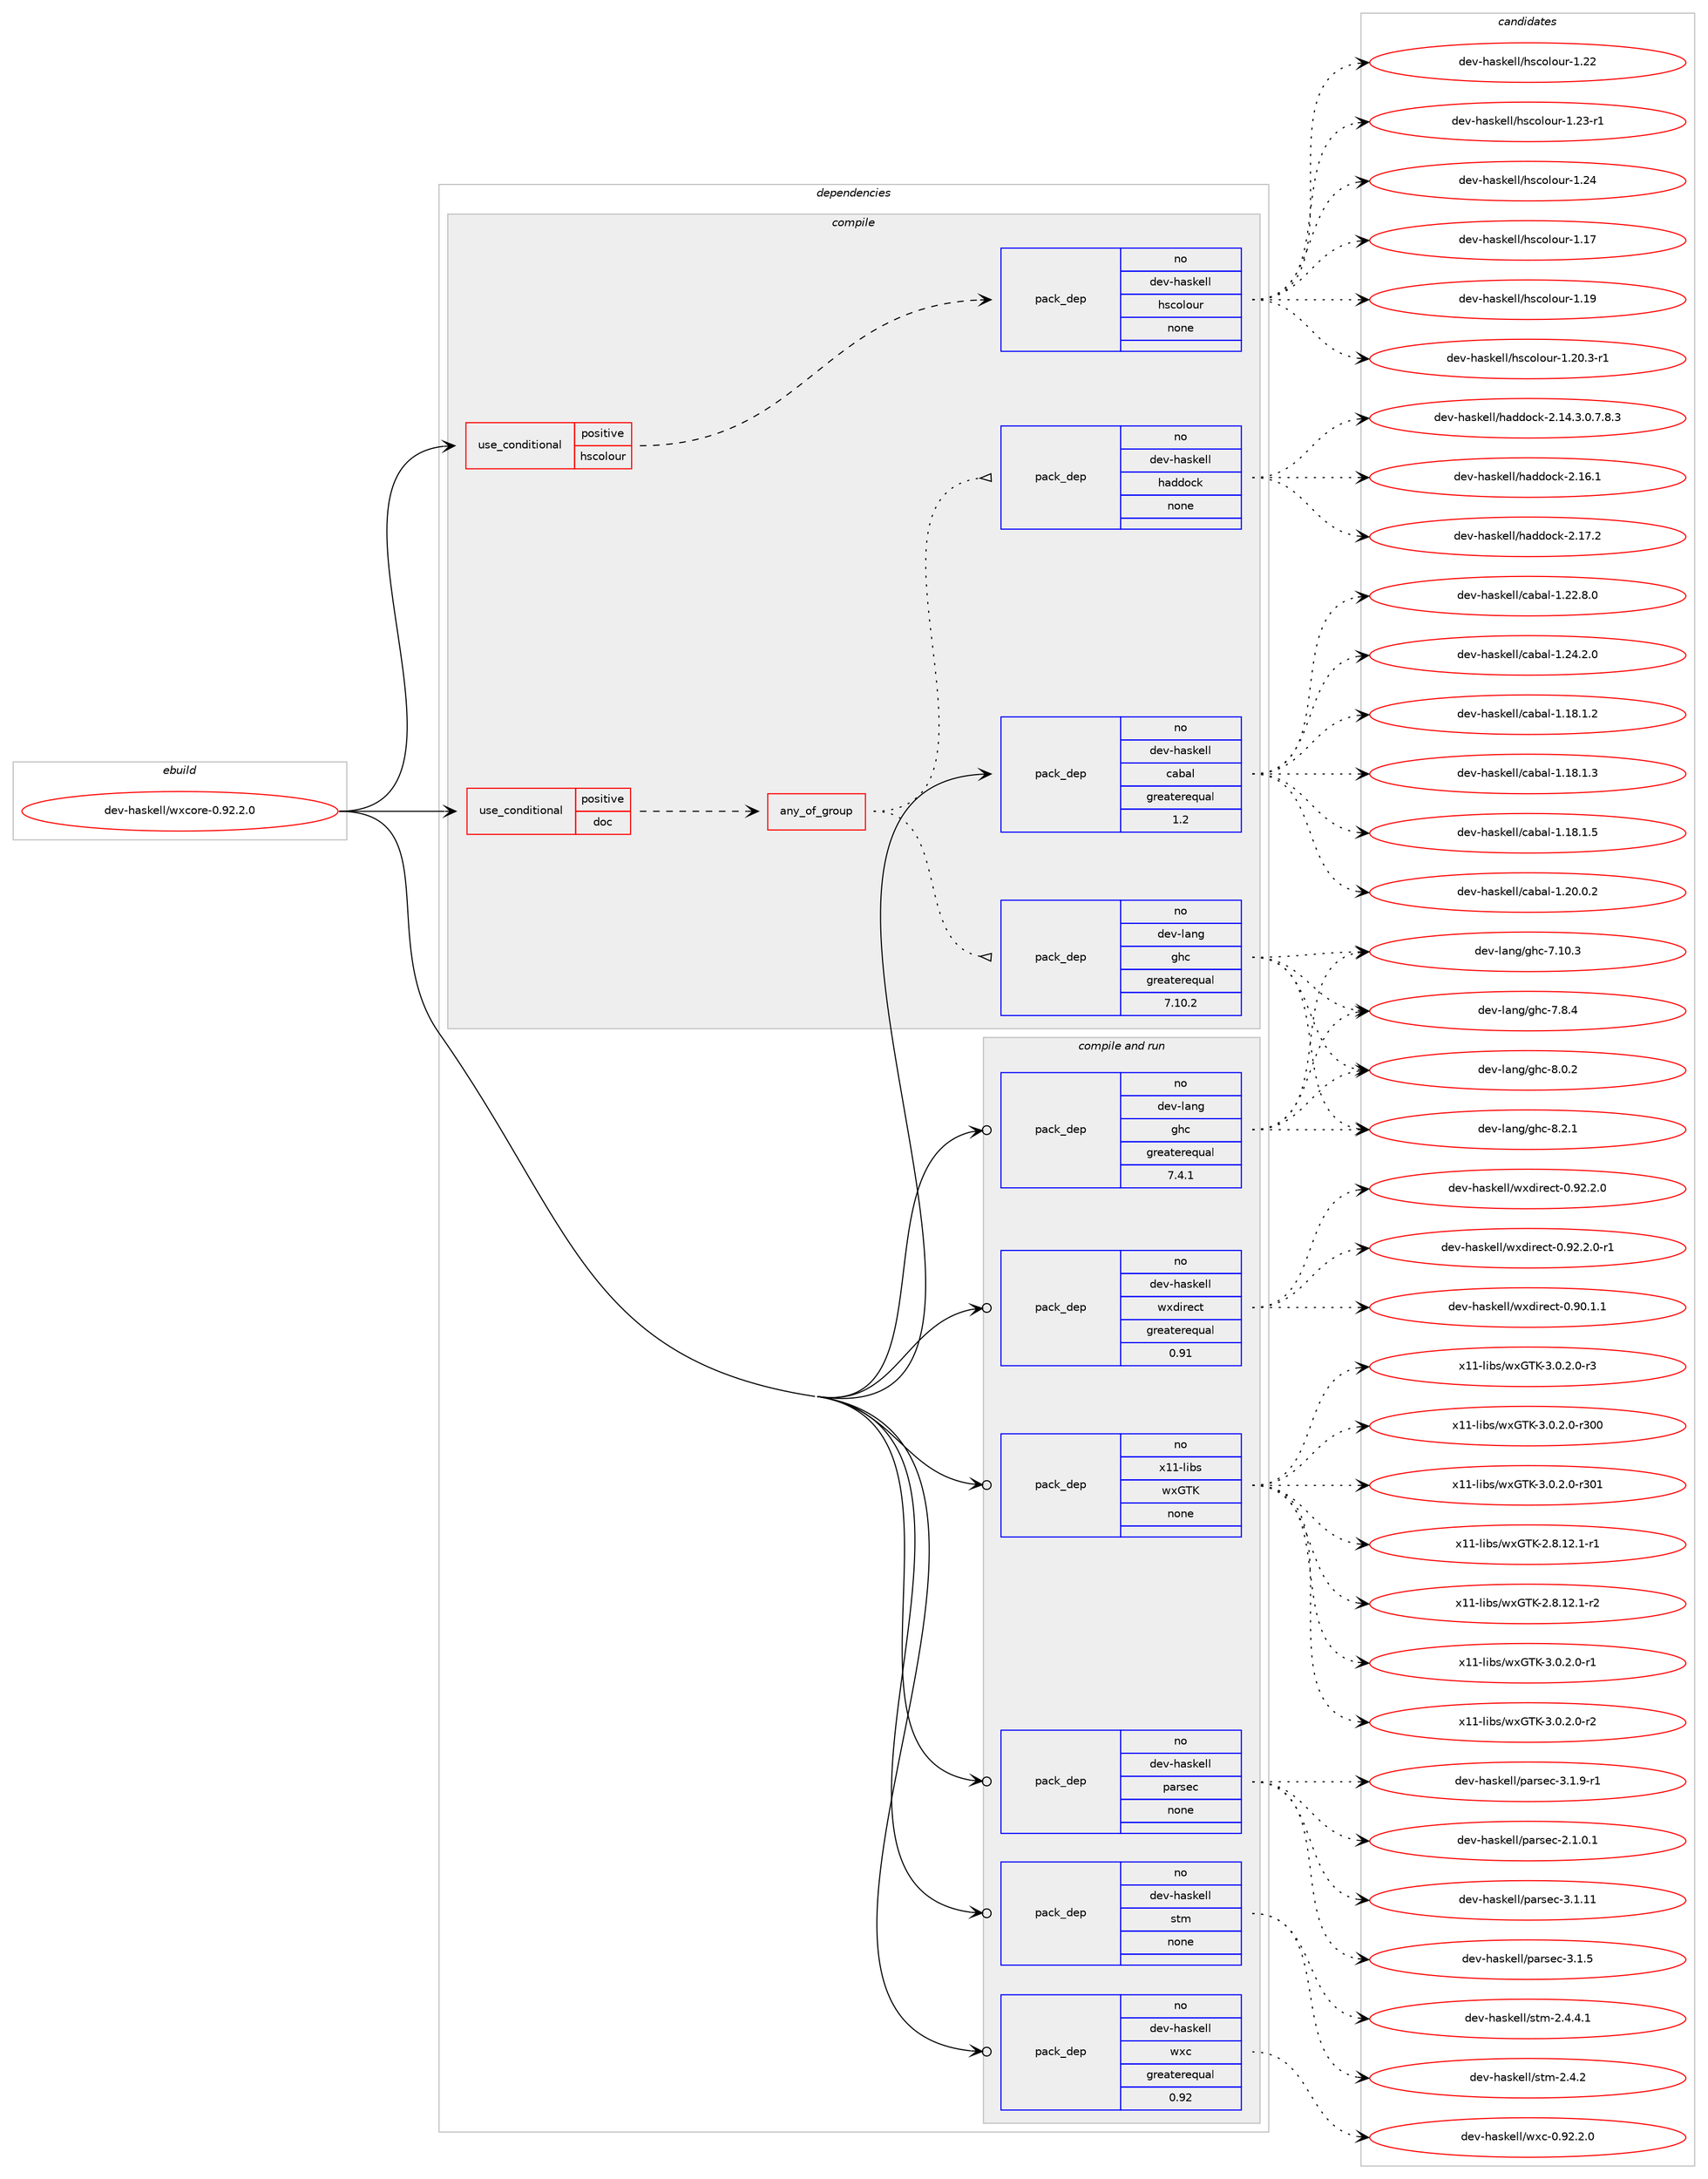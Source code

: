 digraph prolog {

# *************
# Graph options
# *************

newrank=true;
concentrate=true;
compound=true;
graph [rankdir=LR,fontname=Helvetica,fontsize=10,ranksep=1.5];#, ranksep=2.5, nodesep=0.2];
edge  [arrowhead=vee];
node  [fontname=Helvetica,fontsize=10];

# **********
# The ebuild
# **********

subgraph cluster_leftcol {
color=gray;
rank=same;
label=<<i>ebuild</i>>;
id [label="dev-haskell/wxcore-0.92.2.0", color=red, width=4, href="../dev-haskell/wxcore-0.92.2.0.svg"];
}

# ****************
# The dependencies
# ****************

subgraph cluster_midcol {
color=gray;
label=<<i>dependencies</i>>;
subgraph cluster_compile {
fillcolor="#eeeeee";
style=filled;
label=<<i>compile</i>>;
subgraph cond21381 {
dependency96007 [label=<<TABLE BORDER="0" CELLBORDER="1" CELLSPACING="0" CELLPADDING="4"><TR><TD ROWSPAN="3" CELLPADDING="10">use_conditional</TD></TR><TR><TD>positive</TD></TR><TR><TD>doc</TD></TR></TABLE>>, shape=none, color=red];
subgraph any2898 {
dependency96008 [label=<<TABLE BORDER="0" CELLBORDER="1" CELLSPACING="0" CELLPADDING="4"><TR><TD CELLPADDING="10">any_of_group</TD></TR></TABLE>>, shape=none, color=red];subgraph pack71698 {
dependency96009 [label=<<TABLE BORDER="0" CELLBORDER="1" CELLSPACING="0" CELLPADDING="4" WIDTH="220"><TR><TD ROWSPAN="6" CELLPADDING="30">pack_dep</TD></TR><TR><TD WIDTH="110">no</TD></TR><TR><TD>dev-haskell</TD></TR><TR><TD>haddock</TD></TR><TR><TD>none</TD></TR><TR><TD></TD></TR></TABLE>>, shape=none, color=blue];
}
dependency96008:e -> dependency96009:w [weight=20,style="dotted",arrowhead="oinv"];
subgraph pack71699 {
dependency96010 [label=<<TABLE BORDER="0" CELLBORDER="1" CELLSPACING="0" CELLPADDING="4" WIDTH="220"><TR><TD ROWSPAN="6" CELLPADDING="30">pack_dep</TD></TR><TR><TD WIDTH="110">no</TD></TR><TR><TD>dev-lang</TD></TR><TR><TD>ghc</TD></TR><TR><TD>greaterequal</TD></TR><TR><TD>7.10.2</TD></TR></TABLE>>, shape=none, color=blue];
}
dependency96008:e -> dependency96010:w [weight=20,style="dotted",arrowhead="oinv"];
}
dependency96007:e -> dependency96008:w [weight=20,style="dashed",arrowhead="vee"];
}
id:e -> dependency96007:w [weight=20,style="solid",arrowhead="vee"];
subgraph cond21382 {
dependency96011 [label=<<TABLE BORDER="0" CELLBORDER="1" CELLSPACING="0" CELLPADDING="4"><TR><TD ROWSPAN="3" CELLPADDING="10">use_conditional</TD></TR><TR><TD>positive</TD></TR><TR><TD>hscolour</TD></TR></TABLE>>, shape=none, color=red];
subgraph pack71700 {
dependency96012 [label=<<TABLE BORDER="0" CELLBORDER="1" CELLSPACING="0" CELLPADDING="4" WIDTH="220"><TR><TD ROWSPAN="6" CELLPADDING="30">pack_dep</TD></TR><TR><TD WIDTH="110">no</TD></TR><TR><TD>dev-haskell</TD></TR><TR><TD>hscolour</TD></TR><TR><TD>none</TD></TR><TR><TD></TD></TR></TABLE>>, shape=none, color=blue];
}
dependency96011:e -> dependency96012:w [weight=20,style="dashed",arrowhead="vee"];
}
id:e -> dependency96011:w [weight=20,style="solid",arrowhead="vee"];
subgraph pack71701 {
dependency96013 [label=<<TABLE BORDER="0" CELLBORDER="1" CELLSPACING="0" CELLPADDING="4" WIDTH="220"><TR><TD ROWSPAN="6" CELLPADDING="30">pack_dep</TD></TR><TR><TD WIDTH="110">no</TD></TR><TR><TD>dev-haskell</TD></TR><TR><TD>cabal</TD></TR><TR><TD>greaterequal</TD></TR><TR><TD>1.2</TD></TR></TABLE>>, shape=none, color=blue];
}
id:e -> dependency96013:w [weight=20,style="solid",arrowhead="vee"];
}
subgraph cluster_compileandrun {
fillcolor="#eeeeee";
style=filled;
label=<<i>compile and run</i>>;
subgraph pack71702 {
dependency96014 [label=<<TABLE BORDER="0" CELLBORDER="1" CELLSPACING="0" CELLPADDING="4" WIDTH="220"><TR><TD ROWSPAN="6" CELLPADDING="30">pack_dep</TD></TR><TR><TD WIDTH="110">no</TD></TR><TR><TD>dev-haskell</TD></TR><TR><TD>parsec</TD></TR><TR><TD>none</TD></TR><TR><TD></TD></TR></TABLE>>, shape=none, color=blue];
}
id:e -> dependency96014:w [weight=20,style="solid",arrowhead="odotvee"];
subgraph pack71703 {
dependency96015 [label=<<TABLE BORDER="0" CELLBORDER="1" CELLSPACING="0" CELLPADDING="4" WIDTH="220"><TR><TD ROWSPAN="6" CELLPADDING="30">pack_dep</TD></TR><TR><TD WIDTH="110">no</TD></TR><TR><TD>dev-haskell</TD></TR><TR><TD>stm</TD></TR><TR><TD>none</TD></TR><TR><TD></TD></TR></TABLE>>, shape=none, color=blue];
}
id:e -> dependency96015:w [weight=20,style="solid",arrowhead="odotvee"];
subgraph pack71704 {
dependency96016 [label=<<TABLE BORDER="0" CELLBORDER="1" CELLSPACING="0" CELLPADDING="4" WIDTH="220"><TR><TD ROWSPAN="6" CELLPADDING="30">pack_dep</TD></TR><TR><TD WIDTH="110">no</TD></TR><TR><TD>dev-haskell</TD></TR><TR><TD>wxc</TD></TR><TR><TD>greaterequal</TD></TR><TR><TD>0.92</TD></TR></TABLE>>, shape=none, color=blue];
}
id:e -> dependency96016:w [weight=20,style="solid",arrowhead="odotvee"];
subgraph pack71705 {
dependency96017 [label=<<TABLE BORDER="0" CELLBORDER="1" CELLSPACING="0" CELLPADDING="4" WIDTH="220"><TR><TD ROWSPAN="6" CELLPADDING="30">pack_dep</TD></TR><TR><TD WIDTH="110">no</TD></TR><TR><TD>dev-haskell</TD></TR><TR><TD>wxdirect</TD></TR><TR><TD>greaterequal</TD></TR><TR><TD>0.91</TD></TR></TABLE>>, shape=none, color=blue];
}
id:e -> dependency96017:w [weight=20,style="solid",arrowhead="odotvee"];
subgraph pack71706 {
dependency96018 [label=<<TABLE BORDER="0" CELLBORDER="1" CELLSPACING="0" CELLPADDING="4" WIDTH="220"><TR><TD ROWSPAN="6" CELLPADDING="30">pack_dep</TD></TR><TR><TD WIDTH="110">no</TD></TR><TR><TD>dev-lang</TD></TR><TR><TD>ghc</TD></TR><TR><TD>greaterequal</TD></TR><TR><TD>7.4.1</TD></TR></TABLE>>, shape=none, color=blue];
}
id:e -> dependency96018:w [weight=20,style="solid",arrowhead="odotvee"];
subgraph pack71707 {
dependency96019 [label=<<TABLE BORDER="0" CELLBORDER="1" CELLSPACING="0" CELLPADDING="4" WIDTH="220"><TR><TD ROWSPAN="6" CELLPADDING="30">pack_dep</TD></TR><TR><TD WIDTH="110">no</TD></TR><TR><TD>x11-libs</TD></TR><TR><TD>wxGTK</TD></TR><TR><TD>none</TD></TR><TR><TD></TD></TR></TABLE>>, shape=none, color=blue];
}
id:e -> dependency96019:w [weight=20,style="solid",arrowhead="odotvee"];
}
subgraph cluster_run {
fillcolor="#eeeeee";
style=filled;
label=<<i>run</i>>;
}
}

# **************
# The candidates
# **************

subgraph cluster_choices {
rank=same;
color=gray;
label=<<i>candidates</i>>;

subgraph choice71698 {
color=black;
nodesep=1;
choice1001011184510497115107101108108471049710010011199107455046495246514648465546564651 [label="dev-haskell/haddock-2.14.3.0.7.8.3", color=red, width=4,href="../dev-haskell/haddock-2.14.3.0.7.8.3.svg"];
choice100101118451049711510710110810847104971001001119910745504649544649 [label="dev-haskell/haddock-2.16.1", color=red, width=4,href="../dev-haskell/haddock-2.16.1.svg"];
choice100101118451049711510710110810847104971001001119910745504649554650 [label="dev-haskell/haddock-2.17.2", color=red, width=4,href="../dev-haskell/haddock-2.17.2.svg"];
dependency96009:e -> choice1001011184510497115107101108108471049710010011199107455046495246514648465546564651:w [style=dotted,weight="100"];
dependency96009:e -> choice100101118451049711510710110810847104971001001119910745504649544649:w [style=dotted,weight="100"];
dependency96009:e -> choice100101118451049711510710110810847104971001001119910745504649554650:w [style=dotted,weight="100"];
}
subgraph choice71699 {
color=black;
nodesep=1;
choice1001011184510897110103471031049945554649484651 [label="dev-lang/ghc-7.10.3", color=red, width=4,href="../dev-lang/ghc-7.10.3.svg"];
choice10010111845108971101034710310499455546564652 [label="dev-lang/ghc-7.8.4", color=red, width=4,href="../dev-lang/ghc-7.8.4.svg"];
choice10010111845108971101034710310499455646484650 [label="dev-lang/ghc-8.0.2", color=red, width=4,href="../dev-lang/ghc-8.0.2.svg"];
choice10010111845108971101034710310499455646504649 [label="dev-lang/ghc-8.2.1", color=red, width=4,href="../dev-lang/ghc-8.2.1.svg"];
dependency96010:e -> choice1001011184510897110103471031049945554649484651:w [style=dotted,weight="100"];
dependency96010:e -> choice10010111845108971101034710310499455546564652:w [style=dotted,weight="100"];
dependency96010:e -> choice10010111845108971101034710310499455646484650:w [style=dotted,weight="100"];
dependency96010:e -> choice10010111845108971101034710310499455646504649:w [style=dotted,weight="100"];
}
subgraph choice71700 {
color=black;
nodesep=1;
choice100101118451049711510710110810847104115991111081111171144549464955 [label="dev-haskell/hscolour-1.17", color=red, width=4,href="../dev-haskell/hscolour-1.17.svg"];
choice100101118451049711510710110810847104115991111081111171144549464957 [label="dev-haskell/hscolour-1.19", color=red, width=4,href="../dev-haskell/hscolour-1.19.svg"];
choice10010111845104971151071011081084710411599111108111117114454946504846514511449 [label="dev-haskell/hscolour-1.20.3-r1", color=red, width=4,href="../dev-haskell/hscolour-1.20.3-r1.svg"];
choice100101118451049711510710110810847104115991111081111171144549465050 [label="dev-haskell/hscolour-1.22", color=red, width=4,href="../dev-haskell/hscolour-1.22.svg"];
choice1001011184510497115107101108108471041159911110811111711445494650514511449 [label="dev-haskell/hscolour-1.23-r1", color=red, width=4,href="../dev-haskell/hscolour-1.23-r1.svg"];
choice100101118451049711510710110810847104115991111081111171144549465052 [label="dev-haskell/hscolour-1.24", color=red, width=4,href="../dev-haskell/hscolour-1.24.svg"];
dependency96012:e -> choice100101118451049711510710110810847104115991111081111171144549464955:w [style=dotted,weight="100"];
dependency96012:e -> choice100101118451049711510710110810847104115991111081111171144549464957:w [style=dotted,weight="100"];
dependency96012:e -> choice10010111845104971151071011081084710411599111108111117114454946504846514511449:w [style=dotted,weight="100"];
dependency96012:e -> choice100101118451049711510710110810847104115991111081111171144549465050:w [style=dotted,weight="100"];
dependency96012:e -> choice1001011184510497115107101108108471041159911110811111711445494650514511449:w [style=dotted,weight="100"];
dependency96012:e -> choice100101118451049711510710110810847104115991111081111171144549465052:w [style=dotted,weight="100"];
}
subgraph choice71701 {
color=black;
nodesep=1;
choice10010111845104971151071011081084799979897108454946495646494650 [label="dev-haskell/cabal-1.18.1.2", color=red, width=4,href="../dev-haskell/cabal-1.18.1.2.svg"];
choice10010111845104971151071011081084799979897108454946495646494651 [label="dev-haskell/cabal-1.18.1.3", color=red, width=4,href="../dev-haskell/cabal-1.18.1.3.svg"];
choice10010111845104971151071011081084799979897108454946495646494653 [label="dev-haskell/cabal-1.18.1.5", color=red, width=4,href="../dev-haskell/cabal-1.18.1.5.svg"];
choice10010111845104971151071011081084799979897108454946504846484650 [label="dev-haskell/cabal-1.20.0.2", color=red, width=4,href="../dev-haskell/cabal-1.20.0.2.svg"];
choice10010111845104971151071011081084799979897108454946505046564648 [label="dev-haskell/cabal-1.22.8.0", color=red, width=4,href="../dev-haskell/cabal-1.22.8.0.svg"];
choice10010111845104971151071011081084799979897108454946505246504648 [label="dev-haskell/cabal-1.24.2.0", color=red, width=4,href="../dev-haskell/cabal-1.24.2.0.svg"];
dependency96013:e -> choice10010111845104971151071011081084799979897108454946495646494650:w [style=dotted,weight="100"];
dependency96013:e -> choice10010111845104971151071011081084799979897108454946495646494651:w [style=dotted,weight="100"];
dependency96013:e -> choice10010111845104971151071011081084799979897108454946495646494653:w [style=dotted,weight="100"];
dependency96013:e -> choice10010111845104971151071011081084799979897108454946504846484650:w [style=dotted,weight="100"];
dependency96013:e -> choice10010111845104971151071011081084799979897108454946505046564648:w [style=dotted,weight="100"];
dependency96013:e -> choice10010111845104971151071011081084799979897108454946505246504648:w [style=dotted,weight="100"];
}
subgraph choice71702 {
color=black;
nodesep=1;
choice10010111845104971151071011081084711297114115101994550464946484649 [label="dev-haskell/parsec-2.1.0.1", color=red, width=4,href="../dev-haskell/parsec-2.1.0.1.svg"];
choice100101118451049711510710110810847112971141151019945514649464949 [label="dev-haskell/parsec-3.1.11", color=red, width=4,href="../dev-haskell/parsec-3.1.11.svg"];
choice1001011184510497115107101108108471129711411510199455146494653 [label="dev-haskell/parsec-3.1.5", color=red, width=4,href="../dev-haskell/parsec-3.1.5.svg"];
choice10010111845104971151071011081084711297114115101994551464946574511449 [label="dev-haskell/parsec-3.1.9-r1", color=red, width=4,href="../dev-haskell/parsec-3.1.9-r1.svg"];
dependency96014:e -> choice10010111845104971151071011081084711297114115101994550464946484649:w [style=dotted,weight="100"];
dependency96014:e -> choice100101118451049711510710110810847112971141151019945514649464949:w [style=dotted,weight="100"];
dependency96014:e -> choice1001011184510497115107101108108471129711411510199455146494653:w [style=dotted,weight="100"];
dependency96014:e -> choice10010111845104971151071011081084711297114115101994551464946574511449:w [style=dotted,weight="100"];
}
subgraph choice71703 {
color=black;
nodesep=1;
choice100101118451049711510710110810847115116109455046524650 [label="dev-haskell/stm-2.4.2", color=red, width=4,href="../dev-haskell/stm-2.4.2.svg"];
choice1001011184510497115107101108108471151161094550465246524649 [label="dev-haskell/stm-2.4.4.1", color=red, width=4,href="../dev-haskell/stm-2.4.4.1.svg"];
dependency96015:e -> choice100101118451049711510710110810847115116109455046524650:w [style=dotted,weight="100"];
dependency96015:e -> choice1001011184510497115107101108108471151161094550465246524649:w [style=dotted,weight="100"];
}
subgraph choice71704 {
color=black;
nodesep=1;
choice10010111845104971151071011081084711912099454846575046504648 [label="dev-haskell/wxc-0.92.2.0", color=red, width=4,href="../dev-haskell/wxc-0.92.2.0.svg"];
dependency96016:e -> choice10010111845104971151071011081084711912099454846575046504648:w [style=dotted,weight="100"];
}
subgraph choice71705 {
color=black;
nodesep=1;
choice10010111845104971151071011081084711912010010511410199116454846574846494649 [label="dev-haskell/wxdirect-0.90.1.1", color=red, width=4,href="../dev-haskell/wxdirect-0.90.1.1.svg"];
choice10010111845104971151071011081084711912010010511410199116454846575046504648 [label="dev-haskell/wxdirect-0.92.2.0", color=red, width=4,href="../dev-haskell/wxdirect-0.92.2.0.svg"];
choice100101118451049711510710110810847119120100105114101991164548465750465046484511449 [label="dev-haskell/wxdirect-0.92.2.0-r1", color=red, width=4,href="../dev-haskell/wxdirect-0.92.2.0-r1.svg"];
dependency96017:e -> choice10010111845104971151071011081084711912010010511410199116454846574846494649:w [style=dotted,weight="100"];
dependency96017:e -> choice10010111845104971151071011081084711912010010511410199116454846575046504648:w [style=dotted,weight="100"];
dependency96017:e -> choice100101118451049711510710110810847119120100105114101991164548465750465046484511449:w [style=dotted,weight="100"];
}
subgraph choice71706 {
color=black;
nodesep=1;
choice1001011184510897110103471031049945554649484651 [label="dev-lang/ghc-7.10.3", color=red, width=4,href="../dev-lang/ghc-7.10.3.svg"];
choice10010111845108971101034710310499455546564652 [label="dev-lang/ghc-7.8.4", color=red, width=4,href="../dev-lang/ghc-7.8.4.svg"];
choice10010111845108971101034710310499455646484650 [label="dev-lang/ghc-8.0.2", color=red, width=4,href="../dev-lang/ghc-8.0.2.svg"];
choice10010111845108971101034710310499455646504649 [label="dev-lang/ghc-8.2.1", color=red, width=4,href="../dev-lang/ghc-8.2.1.svg"];
dependency96018:e -> choice1001011184510897110103471031049945554649484651:w [style=dotted,weight="100"];
dependency96018:e -> choice10010111845108971101034710310499455546564652:w [style=dotted,weight="100"];
dependency96018:e -> choice10010111845108971101034710310499455646484650:w [style=dotted,weight="100"];
dependency96018:e -> choice10010111845108971101034710310499455646504649:w [style=dotted,weight="100"];
}
subgraph choice71707 {
color=black;
nodesep=1;
choice12049494510810598115471191207184754550465646495046494511449 [label="x11-libs/wxGTK-2.8.12.1-r1", color=red, width=4,href="../x11-libs/wxGTK-2.8.12.1-r1.svg"];
choice12049494510810598115471191207184754550465646495046494511450 [label="x11-libs/wxGTK-2.8.12.1-r2", color=red, width=4,href="../x11-libs/wxGTK-2.8.12.1-r2.svg"];
choice120494945108105981154711912071847545514648465046484511449 [label="x11-libs/wxGTK-3.0.2.0-r1", color=red, width=4,href="../x11-libs/wxGTK-3.0.2.0-r1.svg"];
choice120494945108105981154711912071847545514648465046484511450 [label="x11-libs/wxGTK-3.0.2.0-r2", color=red, width=4,href="../x11-libs/wxGTK-3.0.2.0-r2.svg"];
choice120494945108105981154711912071847545514648465046484511451 [label="x11-libs/wxGTK-3.0.2.0-r3", color=red, width=4,href="../x11-libs/wxGTK-3.0.2.0-r3.svg"];
choice1204949451081059811547119120718475455146484650464845114514848 [label="x11-libs/wxGTK-3.0.2.0-r300", color=red, width=4,href="../x11-libs/wxGTK-3.0.2.0-r300.svg"];
choice1204949451081059811547119120718475455146484650464845114514849 [label="x11-libs/wxGTK-3.0.2.0-r301", color=red, width=4,href="../x11-libs/wxGTK-3.0.2.0-r301.svg"];
dependency96019:e -> choice12049494510810598115471191207184754550465646495046494511449:w [style=dotted,weight="100"];
dependency96019:e -> choice12049494510810598115471191207184754550465646495046494511450:w [style=dotted,weight="100"];
dependency96019:e -> choice120494945108105981154711912071847545514648465046484511449:w [style=dotted,weight="100"];
dependency96019:e -> choice120494945108105981154711912071847545514648465046484511450:w [style=dotted,weight="100"];
dependency96019:e -> choice120494945108105981154711912071847545514648465046484511451:w [style=dotted,weight="100"];
dependency96019:e -> choice1204949451081059811547119120718475455146484650464845114514848:w [style=dotted,weight="100"];
dependency96019:e -> choice1204949451081059811547119120718475455146484650464845114514849:w [style=dotted,weight="100"];
}
}

}
